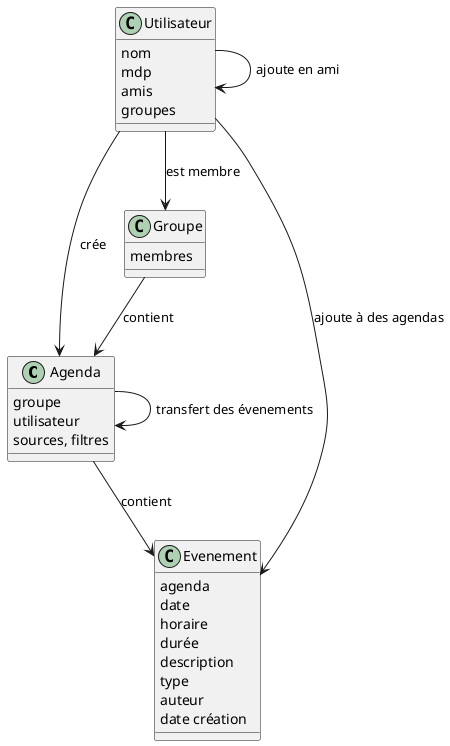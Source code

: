 @startuml

class Agenda

class Agenda {
	groupe
	utilisateur
	sources, filtres
}

class Utilisateur {
	nom
	mdp
	amis
	groupes
}

class Groupe {
	membres
}	

class Evenement {
	agenda
	date
	horaire
	durée
	description
	type
	auteur
	date création
}

Utilisateur --> Groupe : est membre
Utilisateur --> Evenement : ajoute à des agendas
Utilisateur --> Agenda : crée
Utilisateur --> Utilisateur : ajoute en ami

Groupe --> Agenda : contient
Agenda --> Evenement : contient

Agenda --> Agenda : transfert des évenements

@enduml
